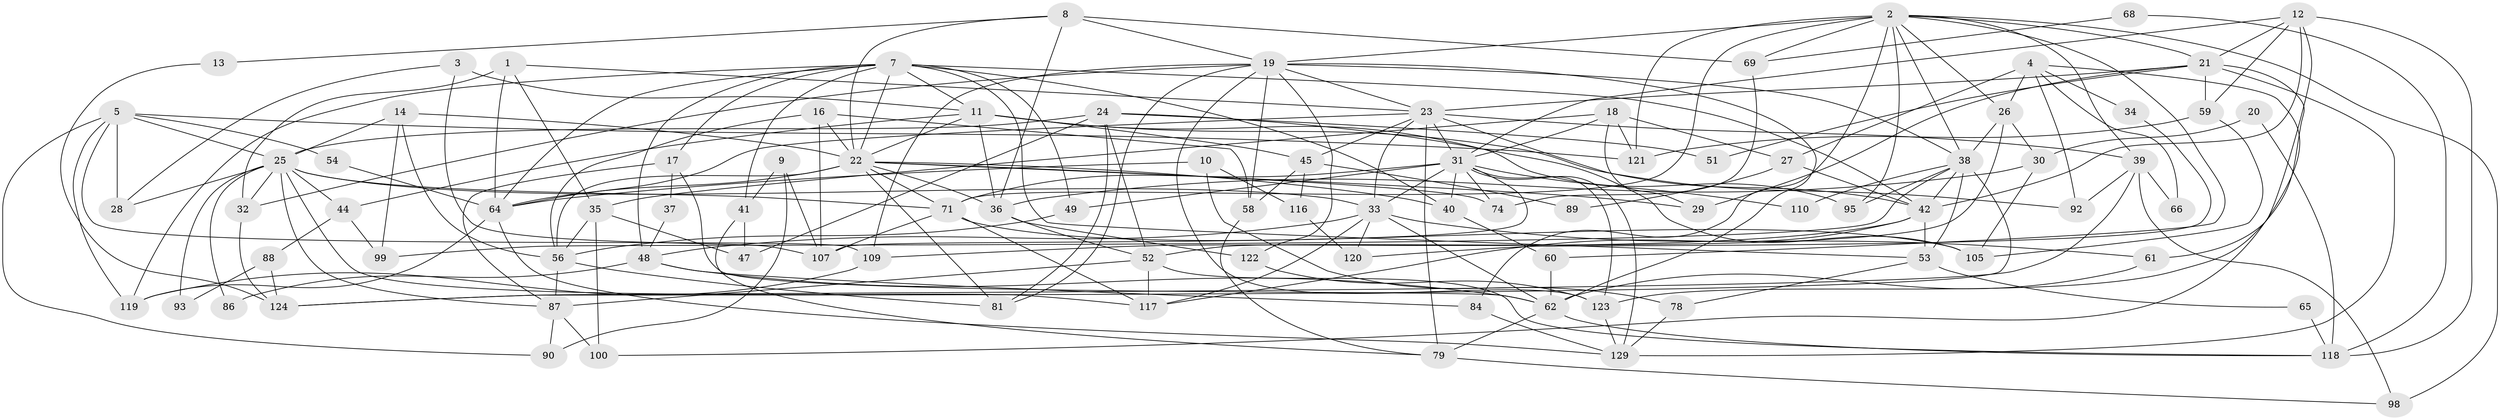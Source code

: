 // original degree distribution, {4: 0.2900763358778626, 5: 0.16793893129770993, 3: 0.2595419847328244, 6: 0.12213740458015267, 2: 0.1297709923664122, 7: 0.022900763358778626, 9: 0.007633587786259542}
// Generated by graph-tools (version 1.1) at 2025/18/03/04/25 18:18:40]
// undirected, 91 vertices, 219 edges
graph export_dot {
graph [start="1"]
  node [color=gray90,style=filled];
  1;
  2 [super="+126+6"];
  3;
  4;
  5 [super="+57+104"];
  7 [super="+80+106"];
  8 [super="+77"];
  9;
  10;
  11 [super="+112"];
  12;
  13;
  14 [super="+82"];
  16 [super="+43"];
  17;
  18 [super="+46"];
  19 [super="+67+55"];
  20;
  21 [super="+111+50+63"];
  22 [super="+73+75"];
  23 [super="+85+91"];
  24 [super="+114"];
  25 [super="+131+70"];
  26 [super="+125"];
  27;
  28;
  29;
  30;
  31 [super="+103"];
  32;
  33 [super="+101"];
  34;
  35;
  36 [super="+72"];
  37;
  38 [super="+115"];
  39;
  40;
  41;
  42 [super="+76+94"];
  44;
  45;
  47;
  48;
  49;
  51;
  52;
  53;
  54;
  56 [super="+113"];
  58;
  59;
  60;
  61;
  62 [super="+102"];
  64 [super="+108"];
  65;
  66;
  68;
  69;
  71 [super="+96"];
  74;
  78;
  79;
  81;
  84;
  86;
  87 [super="+128"];
  88;
  89;
  90;
  92;
  93;
  95;
  98;
  99;
  100;
  105;
  107;
  109;
  110;
  116;
  117;
  118 [super="+130"];
  119;
  120;
  121;
  122;
  123;
  124;
  129;
  1 -- 35;
  1 -- 23;
  1 -- 32;
  1 -- 64;
  2 -- 60;
  2 -- 69;
  2 -- 84;
  2 -- 38;
  2 -- 121;
  2 -- 26;
  2 -- 95;
  2 -- 98;
  2 -- 19;
  2 -- 39;
  2 -- 71;
  2 -- 21;
  3 -- 107;
  3 -- 11;
  3 -- 28;
  4 -- 92;
  4 -- 27;
  4 -- 34;
  4 -- 66;
  4 -- 100;
  4 -- 26;
  5 -- 25 [weight=2];
  5 -- 90;
  5 -- 119;
  5 -- 54;
  5 -- 121;
  5 -- 28;
  5 -- 109;
  7 -- 49;
  7 -- 64;
  7 -- 40;
  7 -- 41;
  7 -- 17;
  7 -- 53;
  7 -- 22;
  7 -- 119;
  7 -- 11;
  7 -- 48;
  7 -- 42;
  8 -- 22;
  8 -- 69;
  8 -- 13;
  8 -- 36;
  8 -- 19;
  9 -- 90;
  9 -- 107;
  9 -- 41;
  10 -- 64;
  10 -- 78;
  10 -- 116;
  11 -- 45;
  11 -- 44;
  11 -- 92;
  11 -- 36;
  11 -- 22;
  11 -- 95;
  12 -- 42;
  12 -- 59;
  12 -- 61;
  12 -- 118;
  12 -- 21;
  12 -- 31;
  13 -- 124;
  14 -- 99;
  14 -- 22;
  14 -- 25;
  14 -- 56;
  16 -- 22;
  16 -- 56;
  16 -- 58;
  16 -- 107;
  17 -- 37;
  17 -- 87;
  17 -- 62;
  18 -- 27;
  18 -- 35;
  18 -- 29;
  18 -- 121;
  18 -- 31;
  19 -- 32;
  19 -- 81;
  19 -- 123;
  19 -- 109;
  19 -- 62;
  19 -- 38;
  19 -- 58;
  19 -- 23;
  19 -- 122;
  20 -- 30;
  20 -- 118;
  21 -- 23 [weight=3];
  21 -- 51;
  21 -- 59;
  21 -- 129;
  21 -- 29;
  21 -- 123;
  22 -- 29;
  22 -- 40;
  22 -- 74;
  22 -- 64;
  22 -- 81;
  22 -- 36;
  22 -- 71;
  22 -- 56;
  23 -- 45;
  23 -- 33;
  23 -- 64;
  23 -- 39;
  23 -- 42;
  23 -- 31;
  23 -- 79;
  24 -- 52;
  24 -- 105;
  24 -- 81;
  24 -- 25;
  24 -- 51;
  24 -- 47;
  25 -- 32;
  25 -- 93;
  25 -- 117;
  25 -- 44;
  25 -- 71;
  25 -- 33;
  25 -- 86;
  25 -- 87;
  25 -- 28;
  26 -- 52;
  26 -- 38;
  26 -- 30;
  27 -- 89;
  27 -- 42;
  30 -- 105;
  30 -- 36;
  31 -- 123;
  31 -- 33;
  31 -- 49;
  31 -- 107;
  31 -- 110;
  31 -- 129;
  31 -- 71;
  31 -- 40;
  31 -- 74;
  32 -- 124;
  33 -- 61;
  33 -- 48;
  33 -- 62;
  33 -- 117;
  33 -- 120;
  34 -- 120;
  35 -- 56;
  35 -- 47;
  35 -- 100;
  36 -- 52;
  36 -- 122;
  37 -- 48;
  38 -- 99;
  38 -- 110;
  38 -- 53;
  38 -- 124;
  38 -- 95;
  38 -- 42;
  39 -- 66;
  39 -- 92;
  39 -- 98;
  39 -- 124;
  40 -- 60;
  41 -- 47;
  41 -- 79;
  42 -- 117;
  42 -- 109;
  42 -- 53;
  44 -- 99;
  44 -- 88;
  45 -- 58;
  45 -- 89;
  45 -- 116;
  48 -- 84;
  48 -- 62;
  48 -- 86;
  49 -- 56;
  52 -- 117;
  52 -- 118;
  52 -- 87;
  53 -- 65;
  53 -- 78;
  54 -- 64;
  56 -- 81;
  56 -- 87;
  58 -- 79;
  59 -- 105;
  59 -- 121;
  60 -- 62;
  61 -- 62;
  62 -- 79;
  62 -- 118;
  64 -- 129;
  64 -- 119;
  65 -- 118;
  68 -- 69;
  68 -- 118;
  69 -- 74;
  71 -- 107;
  71 -- 117;
  71 -- 105;
  78 -- 129;
  79 -- 98;
  84 -- 129;
  87 -- 90;
  87 -- 100;
  88 -- 124;
  88 -- 93;
  109 -- 119;
  116 -- 120;
  122 -- 123;
  123 -- 129;
}
